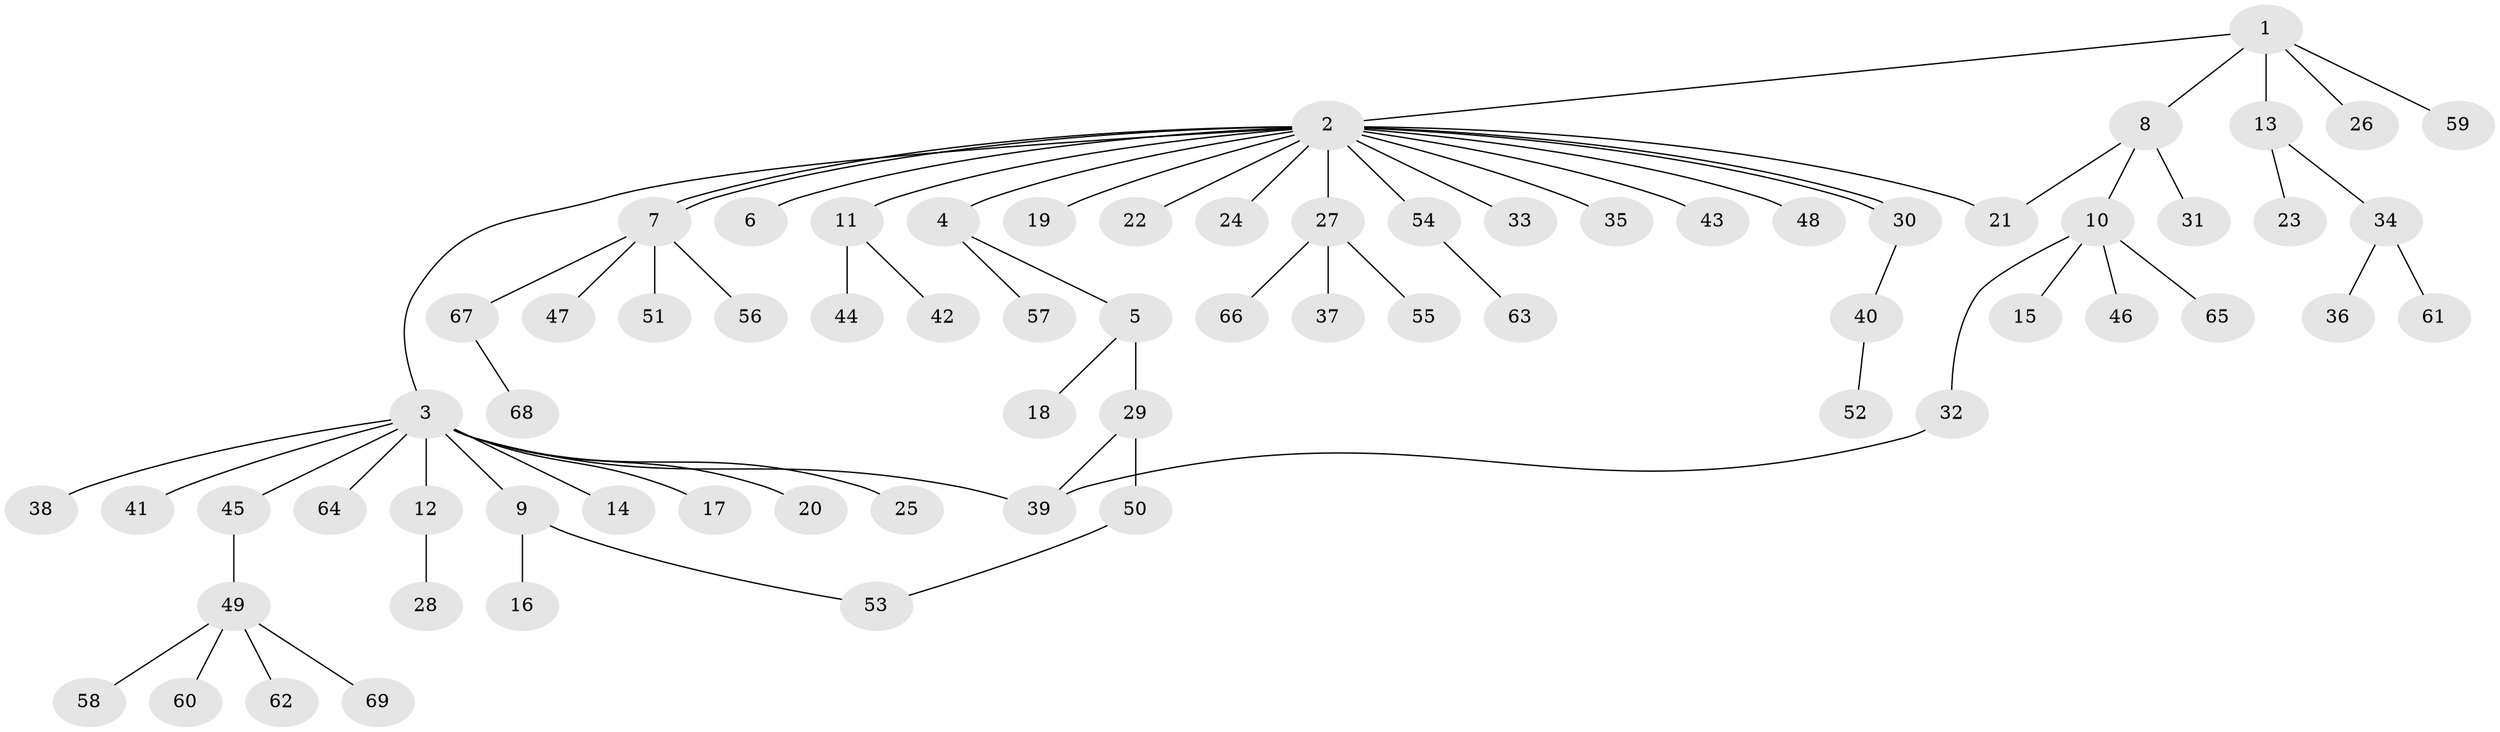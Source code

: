 // coarse degree distribution, {4: 0.04, 18: 0.02, 11: 0.02, 2: 0.18, 5: 0.02, 7: 0.02, 1: 0.62, 3: 0.08}
// Generated by graph-tools (version 1.1) at 2025/51/02/27/25 19:51:59]
// undirected, 69 vertices, 74 edges
graph export_dot {
graph [start="1"]
  node [color=gray90,style=filled];
  1;
  2;
  3;
  4;
  5;
  6;
  7;
  8;
  9;
  10;
  11;
  12;
  13;
  14;
  15;
  16;
  17;
  18;
  19;
  20;
  21;
  22;
  23;
  24;
  25;
  26;
  27;
  28;
  29;
  30;
  31;
  32;
  33;
  34;
  35;
  36;
  37;
  38;
  39;
  40;
  41;
  42;
  43;
  44;
  45;
  46;
  47;
  48;
  49;
  50;
  51;
  52;
  53;
  54;
  55;
  56;
  57;
  58;
  59;
  60;
  61;
  62;
  63;
  64;
  65;
  66;
  67;
  68;
  69;
  1 -- 2;
  1 -- 8;
  1 -- 13;
  1 -- 26;
  1 -- 59;
  2 -- 3;
  2 -- 4;
  2 -- 6;
  2 -- 7;
  2 -- 7;
  2 -- 11;
  2 -- 19;
  2 -- 21;
  2 -- 22;
  2 -- 24;
  2 -- 27;
  2 -- 30;
  2 -- 30;
  2 -- 33;
  2 -- 35;
  2 -- 43;
  2 -- 48;
  2 -- 54;
  3 -- 9;
  3 -- 12;
  3 -- 14;
  3 -- 17;
  3 -- 20;
  3 -- 25;
  3 -- 38;
  3 -- 39;
  3 -- 41;
  3 -- 45;
  3 -- 64;
  4 -- 5;
  4 -- 57;
  5 -- 18;
  5 -- 29;
  7 -- 47;
  7 -- 51;
  7 -- 56;
  7 -- 67;
  8 -- 10;
  8 -- 21;
  8 -- 31;
  9 -- 16;
  9 -- 53;
  10 -- 15;
  10 -- 32;
  10 -- 46;
  10 -- 65;
  11 -- 42;
  11 -- 44;
  12 -- 28;
  13 -- 23;
  13 -- 34;
  27 -- 37;
  27 -- 55;
  27 -- 66;
  29 -- 39;
  29 -- 50;
  30 -- 40;
  32 -- 39;
  34 -- 36;
  34 -- 61;
  40 -- 52;
  45 -- 49;
  49 -- 58;
  49 -- 60;
  49 -- 62;
  49 -- 69;
  50 -- 53;
  54 -- 63;
  67 -- 68;
}
